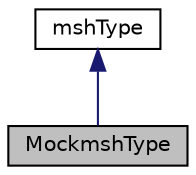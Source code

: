 digraph "MockmshType"
{
 // LATEX_PDF_SIZE
  edge [fontname="Helvetica",fontsize="10",labelfontname="Helvetica",labelfontsize="10"];
  node [fontname="Helvetica",fontsize="10",shape=record];
  Node1 [label="MockmshType",height=0.2,width=0.4,color="black", fillcolor="grey75", style="filled", fontcolor="black",tooltip=" "];
  Node2 -> Node1 [dir="back",color="midnightblue",fontsize="10",style="solid",fontname="Helvetica"];
  Node2 [label="mshType",height=0.2,width=0.4,color="black", fillcolor="white", style="filled",URL="$classmsh_type.html",tooltip="This is the container for a mesh or NURBS patch, those specific to NURBS are noted."];
}
